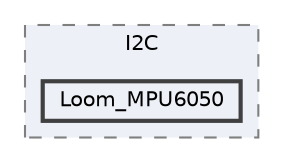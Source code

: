 digraph "C:/Users/Will/AppData/Local/Arduino15/packages/loom4/hardware/samd/4.0.6/libraries/Loom/src/Sensors/I2C/Loom_MPU6050"
{
 // LATEX_PDF_SIZE
  bgcolor="transparent";
  edge [fontname=Helvetica,fontsize=10,labelfontname=Helvetica,labelfontsize=10];
  node [fontname=Helvetica,fontsize=10,shape=box,height=0.2,width=0.4];
  compound=true
  subgraph clusterdir_a545c452ef6823fd8b38a8c1abee1b51 {
    graph [ bgcolor="#edf0f7", pencolor="grey50", label="I2C", fontname=Helvetica,fontsize=10 style="filled,dashed", URL="dir_a545c452ef6823fd8b38a8c1abee1b51.html",tooltip=""]
  dir_24393d4e69bb68e76b366de4ae5d46d3 [label="Loom_MPU6050", fillcolor="#edf0f7", color="grey25", style="filled,bold", URL="dir_24393d4e69bb68e76b366de4ae5d46d3.html",tooltip=""];
  }
}
